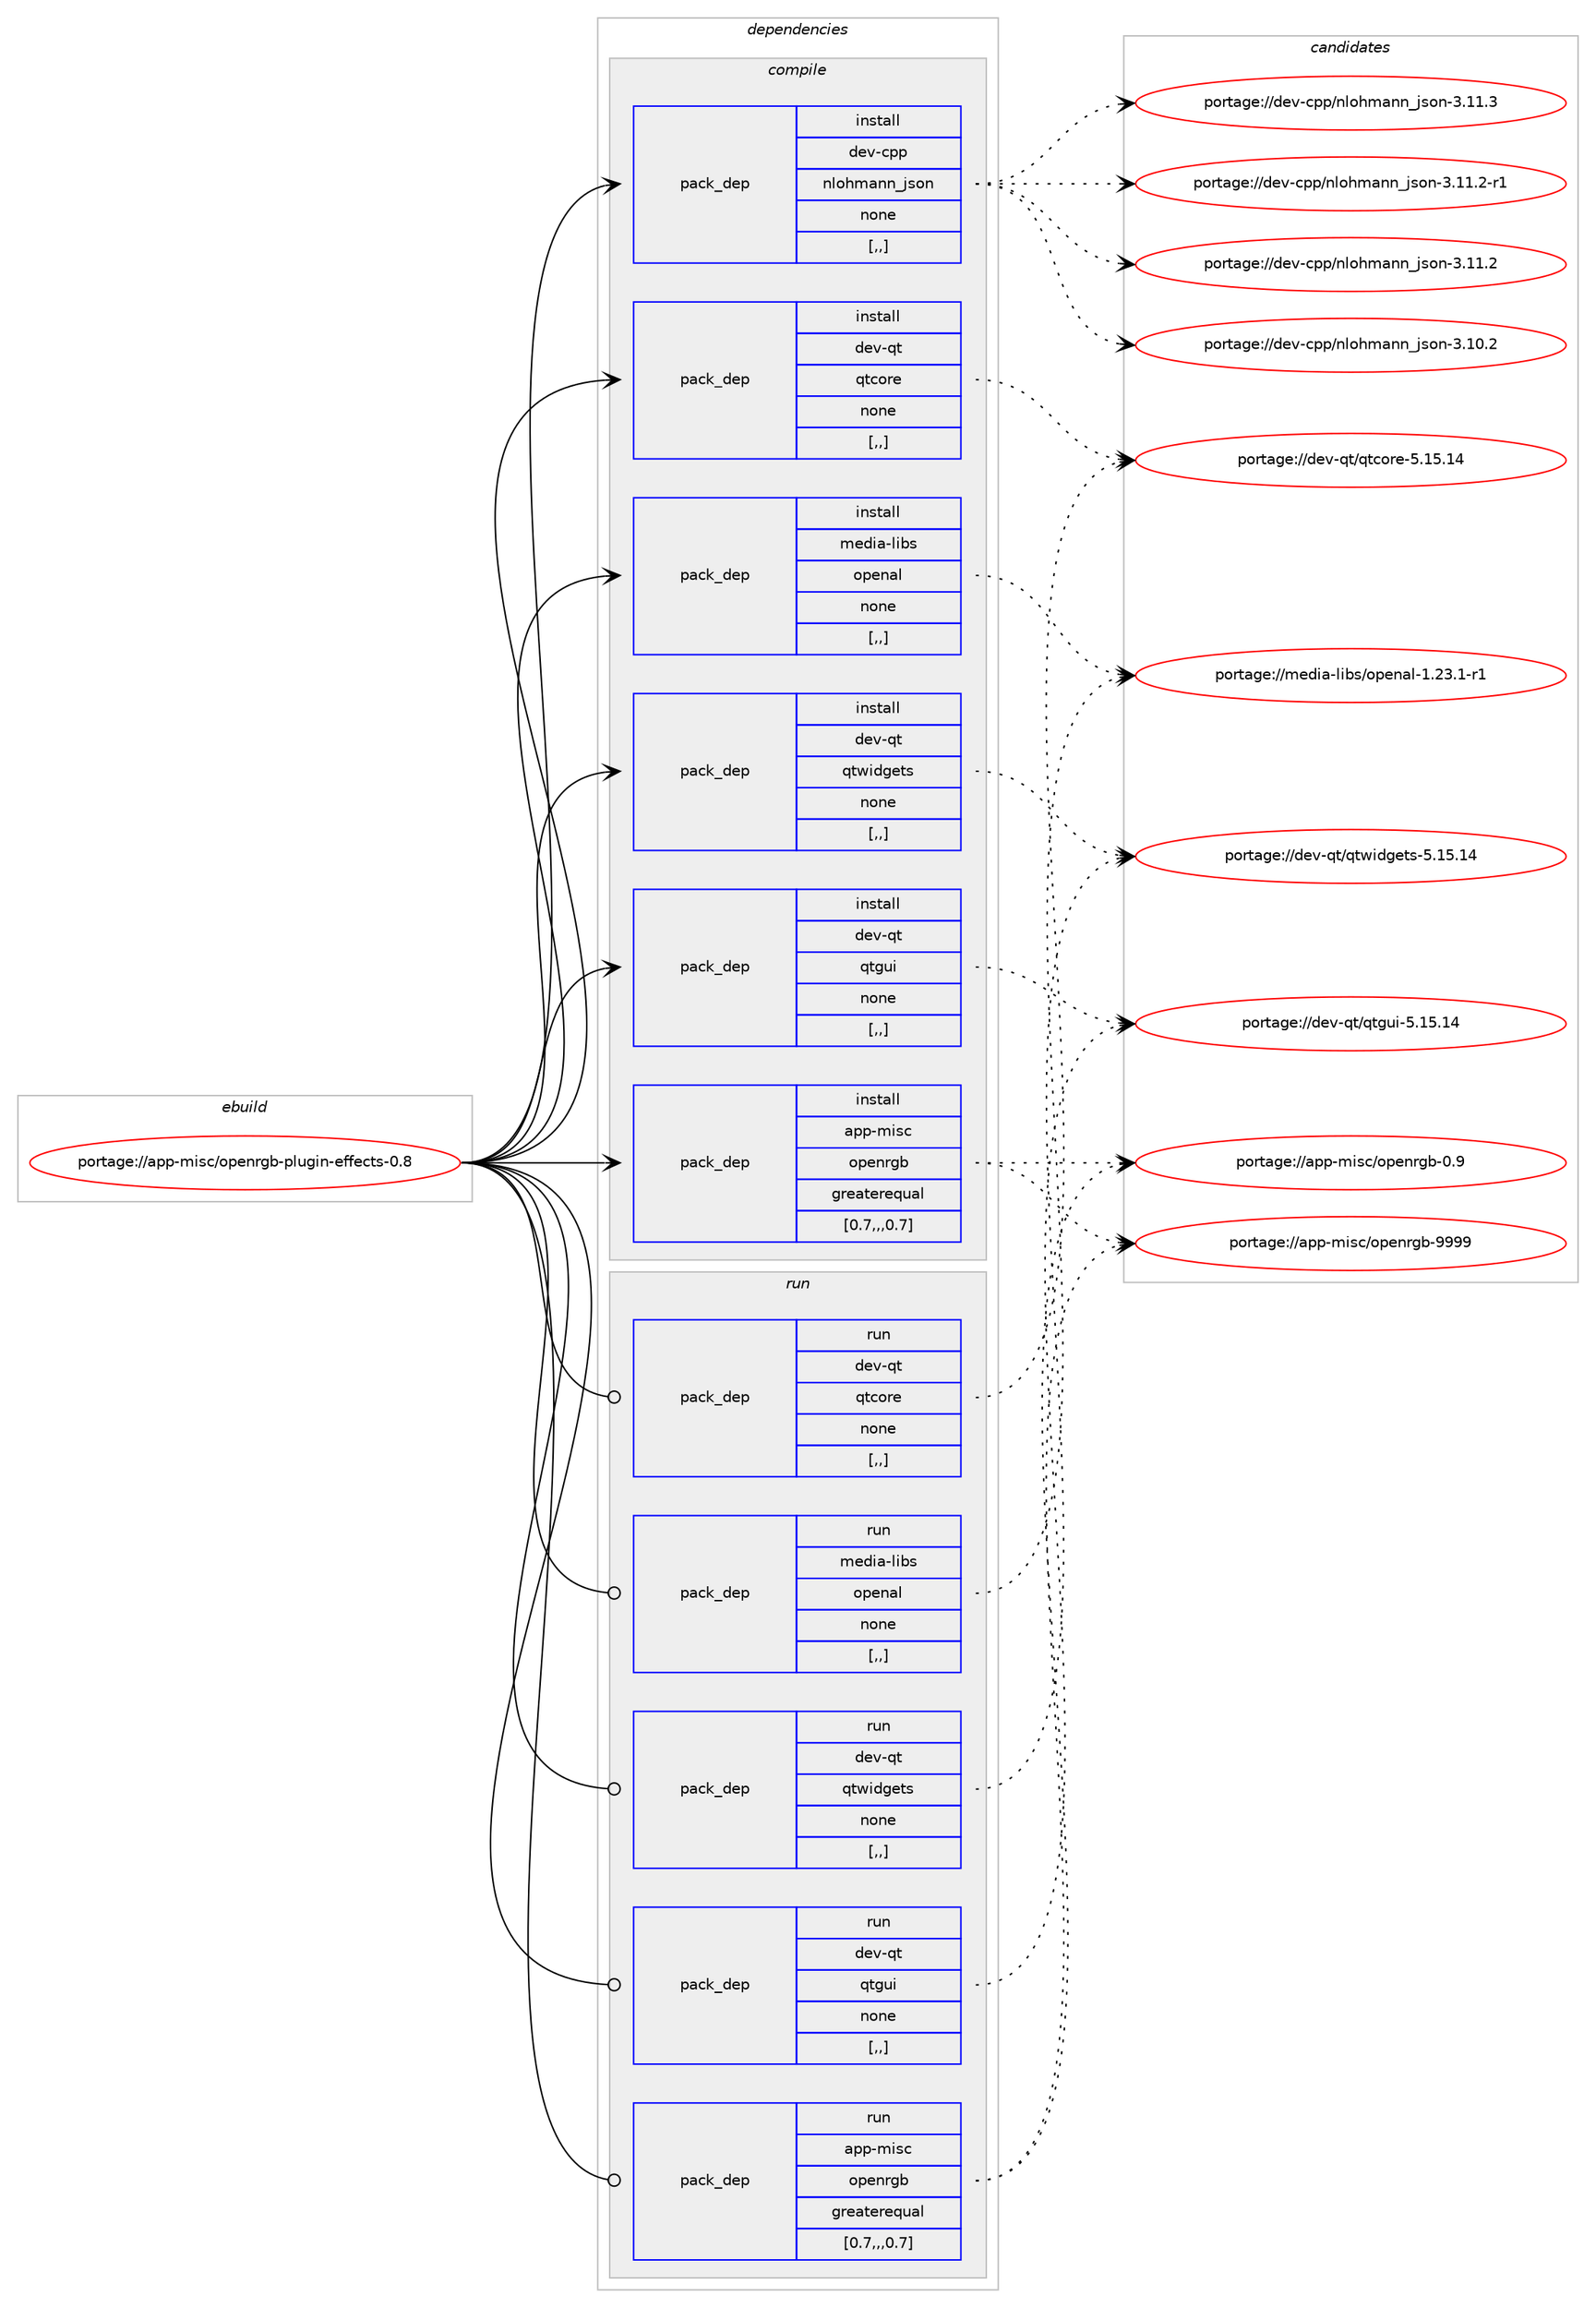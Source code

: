 digraph prolog {

# *************
# Graph options
# *************

newrank=true;
concentrate=true;
compound=true;
graph [rankdir=LR,fontname=Helvetica,fontsize=10,ranksep=1.5];#, ranksep=2.5, nodesep=0.2];
edge  [arrowhead=vee];
node  [fontname=Helvetica,fontsize=10];

# **********
# The ebuild
# **********

subgraph cluster_leftcol {
color=gray;
label=<<i>ebuild</i>>;
id [label="portage://app-misc/openrgb-plugin-effects-0.8", color=red, width=4, href="../app-misc/openrgb-plugin-effects-0.8.svg"];
}

# ****************
# The dependencies
# ****************

subgraph cluster_midcol {
color=gray;
label=<<i>dependencies</i>>;
subgraph cluster_compile {
fillcolor="#eeeeee";
style=filled;
label=<<i>compile</i>>;
subgraph pack390425 {
dependency536834 [label=<<TABLE BORDER="0" CELLBORDER="1" CELLSPACING="0" CELLPADDING="4" WIDTH="220"><TR><TD ROWSPAN="6" CELLPADDING="30">pack_dep</TD></TR><TR><TD WIDTH="110">install</TD></TR><TR><TD>app-misc</TD></TR><TR><TD>openrgb</TD></TR><TR><TD>greaterequal</TD></TR><TR><TD>[0.7,,,0.7]</TD></TR></TABLE>>, shape=none, color=blue];
}
id:e -> dependency536834:w [weight=20,style="solid",arrowhead="vee"];
subgraph pack390426 {
dependency536835 [label=<<TABLE BORDER="0" CELLBORDER="1" CELLSPACING="0" CELLPADDING="4" WIDTH="220"><TR><TD ROWSPAN="6" CELLPADDING="30">pack_dep</TD></TR><TR><TD WIDTH="110">install</TD></TR><TR><TD>dev-cpp</TD></TR><TR><TD>nlohmann_json</TD></TR><TR><TD>none</TD></TR><TR><TD>[,,]</TD></TR></TABLE>>, shape=none, color=blue];
}
id:e -> dependency536835:w [weight=20,style="solid",arrowhead="vee"];
subgraph pack390427 {
dependency536836 [label=<<TABLE BORDER="0" CELLBORDER="1" CELLSPACING="0" CELLPADDING="4" WIDTH="220"><TR><TD ROWSPAN="6" CELLPADDING="30">pack_dep</TD></TR><TR><TD WIDTH="110">install</TD></TR><TR><TD>dev-qt</TD></TR><TR><TD>qtcore</TD></TR><TR><TD>none</TD></TR><TR><TD>[,,]</TD></TR></TABLE>>, shape=none, color=blue];
}
id:e -> dependency536836:w [weight=20,style="solid",arrowhead="vee"];
subgraph pack390428 {
dependency536837 [label=<<TABLE BORDER="0" CELLBORDER="1" CELLSPACING="0" CELLPADDING="4" WIDTH="220"><TR><TD ROWSPAN="6" CELLPADDING="30">pack_dep</TD></TR><TR><TD WIDTH="110">install</TD></TR><TR><TD>dev-qt</TD></TR><TR><TD>qtgui</TD></TR><TR><TD>none</TD></TR><TR><TD>[,,]</TD></TR></TABLE>>, shape=none, color=blue];
}
id:e -> dependency536837:w [weight=20,style="solid",arrowhead="vee"];
subgraph pack390429 {
dependency536838 [label=<<TABLE BORDER="0" CELLBORDER="1" CELLSPACING="0" CELLPADDING="4" WIDTH="220"><TR><TD ROWSPAN="6" CELLPADDING="30">pack_dep</TD></TR><TR><TD WIDTH="110">install</TD></TR><TR><TD>dev-qt</TD></TR><TR><TD>qtwidgets</TD></TR><TR><TD>none</TD></TR><TR><TD>[,,]</TD></TR></TABLE>>, shape=none, color=blue];
}
id:e -> dependency536838:w [weight=20,style="solid",arrowhead="vee"];
subgraph pack390430 {
dependency536839 [label=<<TABLE BORDER="0" CELLBORDER="1" CELLSPACING="0" CELLPADDING="4" WIDTH="220"><TR><TD ROWSPAN="6" CELLPADDING="30">pack_dep</TD></TR><TR><TD WIDTH="110">install</TD></TR><TR><TD>media-libs</TD></TR><TR><TD>openal</TD></TR><TR><TD>none</TD></TR><TR><TD>[,,]</TD></TR></TABLE>>, shape=none, color=blue];
}
id:e -> dependency536839:w [weight=20,style="solid",arrowhead="vee"];
}
subgraph cluster_compileandrun {
fillcolor="#eeeeee";
style=filled;
label=<<i>compile and run</i>>;
}
subgraph cluster_run {
fillcolor="#eeeeee";
style=filled;
label=<<i>run</i>>;
subgraph pack390431 {
dependency536840 [label=<<TABLE BORDER="0" CELLBORDER="1" CELLSPACING="0" CELLPADDING="4" WIDTH="220"><TR><TD ROWSPAN="6" CELLPADDING="30">pack_dep</TD></TR><TR><TD WIDTH="110">run</TD></TR><TR><TD>app-misc</TD></TR><TR><TD>openrgb</TD></TR><TR><TD>greaterequal</TD></TR><TR><TD>[0.7,,,0.7]</TD></TR></TABLE>>, shape=none, color=blue];
}
id:e -> dependency536840:w [weight=20,style="solid",arrowhead="odot"];
subgraph pack390432 {
dependency536841 [label=<<TABLE BORDER="0" CELLBORDER="1" CELLSPACING="0" CELLPADDING="4" WIDTH="220"><TR><TD ROWSPAN="6" CELLPADDING="30">pack_dep</TD></TR><TR><TD WIDTH="110">run</TD></TR><TR><TD>dev-qt</TD></TR><TR><TD>qtcore</TD></TR><TR><TD>none</TD></TR><TR><TD>[,,]</TD></TR></TABLE>>, shape=none, color=blue];
}
id:e -> dependency536841:w [weight=20,style="solid",arrowhead="odot"];
subgraph pack390433 {
dependency536842 [label=<<TABLE BORDER="0" CELLBORDER="1" CELLSPACING="0" CELLPADDING="4" WIDTH="220"><TR><TD ROWSPAN="6" CELLPADDING="30">pack_dep</TD></TR><TR><TD WIDTH="110">run</TD></TR><TR><TD>dev-qt</TD></TR><TR><TD>qtgui</TD></TR><TR><TD>none</TD></TR><TR><TD>[,,]</TD></TR></TABLE>>, shape=none, color=blue];
}
id:e -> dependency536842:w [weight=20,style="solid",arrowhead="odot"];
subgraph pack390434 {
dependency536843 [label=<<TABLE BORDER="0" CELLBORDER="1" CELLSPACING="0" CELLPADDING="4" WIDTH="220"><TR><TD ROWSPAN="6" CELLPADDING="30">pack_dep</TD></TR><TR><TD WIDTH="110">run</TD></TR><TR><TD>dev-qt</TD></TR><TR><TD>qtwidgets</TD></TR><TR><TD>none</TD></TR><TR><TD>[,,]</TD></TR></TABLE>>, shape=none, color=blue];
}
id:e -> dependency536843:w [weight=20,style="solid",arrowhead="odot"];
subgraph pack390435 {
dependency536844 [label=<<TABLE BORDER="0" CELLBORDER="1" CELLSPACING="0" CELLPADDING="4" WIDTH="220"><TR><TD ROWSPAN="6" CELLPADDING="30">pack_dep</TD></TR><TR><TD WIDTH="110">run</TD></TR><TR><TD>media-libs</TD></TR><TR><TD>openal</TD></TR><TR><TD>none</TD></TR><TR><TD>[,,]</TD></TR></TABLE>>, shape=none, color=blue];
}
id:e -> dependency536844:w [weight=20,style="solid",arrowhead="odot"];
}
}

# **************
# The candidates
# **************

subgraph cluster_choices {
rank=same;
color=gray;
label=<<i>candidates</i>>;

subgraph choice390425 {
color=black;
nodesep=1;
choice97112112451091051159947111112101110114103984557575757 [label="portage://app-misc/openrgb-9999", color=red, width=4,href="../app-misc/openrgb-9999.svg"];
choice971121124510910511599471111121011101141039845484657 [label="portage://app-misc/openrgb-0.9", color=red, width=4,href="../app-misc/openrgb-0.9.svg"];
dependency536834:e -> choice97112112451091051159947111112101110114103984557575757:w [style=dotted,weight="100"];
dependency536834:e -> choice971121124510910511599471111121011101141039845484657:w [style=dotted,weight="100"];
}
subgraph choice390426 {
color=black;
nodesep=1;
choice100101118459911211247110108111104109971101109510611511111045514649494651 [label="portage://dev-cpp/nlohmann_json-3.11.3", color=red, width=4,href="../dev-cpp/nlohmann_json-3.11.3.svg"];
choice1001011184599112112471101081111041099711011095106115111110455146494946504511449 [label="portage://dev-cpp/nlohmann_json-3.11.2-r1", color=red, width=4,href="../dev-cpp/nlohmann_json-3.11.2-r1.svg"];
choice100101118459911211247110108111104109971101109510611511111045514649494650 [label="portage://dev-cpp/nlohmann_json-3.11.2", color=red, width=4,href="../dev-cpp/nlohmann_json-3.11.2.svg"];
choice100101118459911211247110108111104109971101109510611511111045514649484650 [label="portage://dev-cpp/nlohmann_json-3.10.2", color=red, width=4,href="../dev-cpp/nlohmann_json-3.10.2.svg"];
dependency536835:e -> choice100101118459911211247110108111104109971101109510611511111045514649494651:w [style=dotted,weight="100"];
dependency536835:e -> choice1001011184599112112471101081111041099711011095106115111110455146494946504511449:w [style=dotted,weight="100"];
dependency536835:e -> choice100101118459911211247110108111104109971101109510611511111045514649494650:w [style=dotted,weight="100"];
dependency536835:e -> choice100101118459911211247110108111104109971101109510611511111045514649484650:w [style=dotted,weight="100"];
}
subgraph choice390427 {
color=black;
nodesep=1;
choice1001011184511311647113116991111141014553464953464952 [label="portage://dev-qt/qtcore-5.15.14", color=red, width=4,href="../dev-qt/qtcore-5.15.14.svg"];
dependency536836:e -> choice1001011184511311647113116991111141014553464953464952:w [style=dotted,weight="100"];
}
subgraph choice390428 {
color=black;
nodesep=1;
choice10010111845113116471131161031171054553464953464952 [label="portage://dev-qt/qtgui-5.15.14", color=red, width=4,href="../dev-qt/qtgui-5.15.14.svg"];
dependency536837:e -> choice10010111845113116471131161031171054553464953464952:w [style=dotted,weight="100"];
}
subgraph choice390429 {
color=black;
nodesep=1;
choice10010111845113116471131161191051001031011161154553464953464952 [label="portage://dev-qt/qtwidgets-5.15.14", color=red, width=4,href="../dev-qt/qtwidgets-5.15.14.svg"];
dependency536838:e -> choice10010111845113116471131161191051001031011161154553464953464952:w [style=dotted,weight="100"];
}
subgraph choice390430 {
color=black;
nodesep=1;
choice1091011001059745108105981154711111210111097108454946505146494511449 [label="portage://media-libs/openal-1.23.1-r1", color=red, width=4,href="../media-libs/openal-1.23.1-r1.svg"];
dependency536839:e -> choice1091011001059745108105981154711111210111097108454946505146494511449:w [style=dotted,weight="100"];
}
subgraph choice390431 {
color=black;
nodesep=1;
choice97112112451091051159947111112101110114103984557575757 [label="portage://app-misc/openrgb-9999", color=red, width=4,href="../app-misc/openrgb-9999.svg"];
choice971121124510910511599471111121011101141039845484657 [label="portage://app-misc/openrgb-0.9", color=red, width=4,href="../app-misc/openrgb-0.9.svg"];
dependency536840:e -> choice97112112451091051159947111112101110114103984557575757:w [style=dotted,weight="100"];
dependency536840:e -> choice971121124510910511599471111121011101141039845484657:w [style=dotted,weight="100"];
}
subgraph choice390432 {
color=black;
nodesep=1;
choice1001011184511311647113116991111141014553464953464952 [label="portage://dev-qt/qtcore-5.15.14", color=red, width=4,href="../dev-qt/qtcore-5.15.14.svg"];
dependency536841:e -> choice1001011184511311647113116991111141014553464953464952:w [style=dotted,weight="100"];
}
subgraph choice390433 {
color=black;
nodesep=1;
choice10010111845113116471131161031171054553464953464952 [label="portage://dev-qt/qtgui-5.15.14", color=red, width=4,href="../dev-qt/qtgui-5.15.14.svg"];
dependency536842:e -> choice10010111845113116471131161031171054553464953464952:w [style=dotted,weight="100"];
}
subgraph choice390434 {
color=black;
nodesep=1;
choice10010111845113116471131161191051001031011161154553464953464952 [label="portage://dev-qt/qtwidgets-5.15.14", color=red, width=4,href="../dev-qt/qtwidgets-5.15.14.svg"];
dependency536843:e -> choice10010111845113116471131161191051001031011161154553464953464952:w [style=dotted,weight="100"];
}
subgraph choice390435 {
color=black;
nodesep=1;
choice1091011001059745108105981154711111210111097108454946505146494511449 [label="portage://media-libs/openal-1.23.1-r1", color=red, width=4,href="../media-libs/openal-1.23.1-r1.svg"];
dependency536844:e -> choice1091011001059745108105981154711111210111097108454946505146494511449:w [style=dotted,weight="100"];
}
}

}
